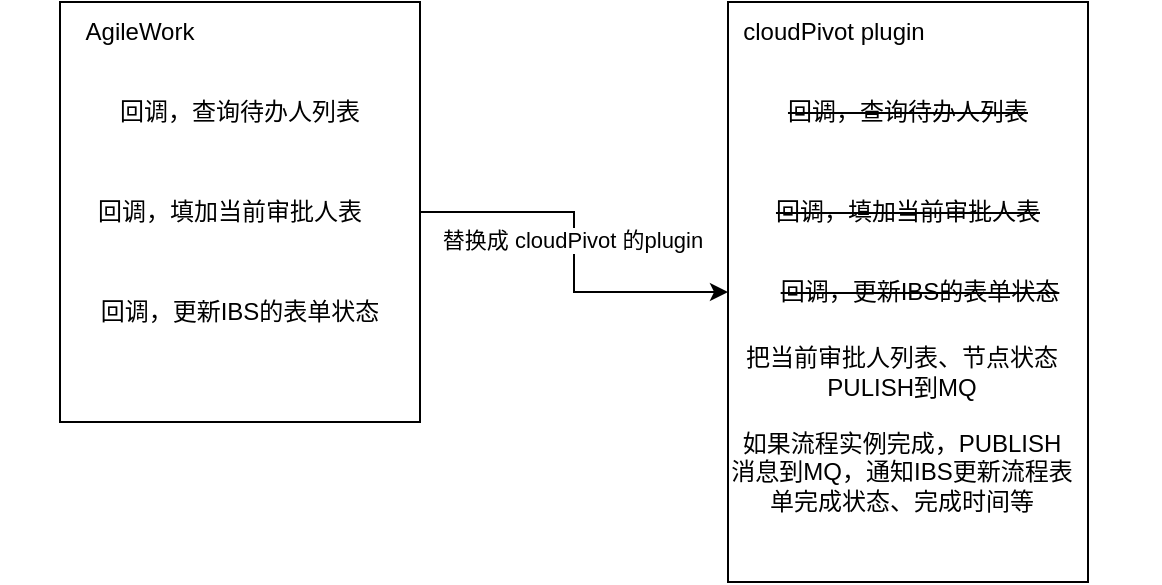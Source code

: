 <mxfile version="24.6.4" type="github">
  <diagram name="第 1 页" id="9VDkXiqXzSM0QYmHh2az">
    <mxGraphModel dx="1434" dy="772" grid="1" gridSize="10" guides="1" tooltips="1" connect="1" arrows="1" fold="1" page="1" pageScale="1" pageWidth="827" pageHeight="1169" math="0" shadow="0">
      <root>
        <mxCell id="0" />
        <mxCell id="1" parent="0" />
        <mxCell id="HYAi7QkFzsMV78lAO7AE-12" style="edgeStyle=orthogonalEdgeStyle;rounded=0;orthogonalLoop=1;jettySize=auto;html=1;entryX=0;entryY=0.5;entryDx=0;entryDy=0;" edge="1" parent="1" source="HYAi7QkFzsMV78lAO7AE-1" target="HYAi7QkFzsMV78lAO7AE-7">
          <mxGeometry relative="1" as="geometry" />
        </mxCell>
        <mxCell id="HYAi7QkFzsMV78lAO7AE-13" value="替换成 cloudPivot 的plugin" style="edgeLabel;html=1;align=center;verticalAlign=middle;resizable=0;points=[];" vertex="1" connectable="0" parent="HYAi7QkFzsMV78lAO7AE-12">
          <mxGeometry x="-0.065" y="-1" relative="1" as="geometry">
            <mxPoint as="offset" />
          </mxGeometry>
        </mxCell>
        <mxCell id="HYAi7QkFzsMV78lAO7AE-1" value="" style="rounded=0;whiteSpace=wrap;html=1;" vertex="1" parent="1">
          <mxGeometry x="110" y="170" width="180" height="210" as="geometry" />
        </mxCell>
        <mxCell id="HYAi7QkFzsMV78lAO7AE-3" value="AgileWork" style="text;strokeColor=none;align=center;fillColor=none;html=1;verticalAlign=middle;whiteSpace=wrap;rounded=0;" vertex="1" parent="1">
          <mxGeometry x="120" y="170" width="60" height="30" as="geometry" />
        </mxCell>
        <mxCell id="HYAi7QkFzsMV78lAO7AE-4" value="回调，查询待办人列表" style="text;strokeColor=none;align=center;fillColor=none;html=1;verticalAlign=middle;whiteSpace=wrap;rounded=0;" vertex="1" parent="1">
          <mxGeometry x="80" y="210" width="240" height="30" as="geometry" />
        </mxCell>
        <mxCell id="HYAi7QkFzsMV78lAO7AE-5" value="回调，填加当前审批人表" style="text;strokeColor=none;align=center;fillColor=none;html=1;verticalAlign=middle;whiteSpace=wrap;rounded=0;" vertex="1" parent="1">
          <mxGeometry x="100" y="260" width="190" height="30" as="geometry" />
        </mxCell>
        <mxCell id="HYAi7QkFzsMV78lAO7AE-6" value="回调，更新IBS的表单状态" style="text;strokeColor=none;align=center;fillColor=none;html=1;verticalAlign=middle;whiteSpace=wrap;rounded=0;" vertex="1" parent="1">
          <mxGeometry x="80" y="310" width="240" height="30" as="geometry" />
        </mxCell>
        <mxCell id="HYAi7QkFzsMV78lAO7AE-7" value="" style="rounded=0;whiteSpace=wrap;html=1;" vertex="1" parent="1">
          <mxGeometry x="444" y="170" width="180" height="290" as="geometry" />
        </mxCell>
        <mxCell id="HYAi7QkFzsMV78lAO7AE-8" value="cloudPivot plugin" style="text;strokeColor=none;align=center;fillColor=none;html=1;verticalAlign=middle;whiteSpace=wrap;rounded=0;" vertex="1" parent="1">
          <mxGeometry x="444" y="170" width="106" height="30" as="geometry" />
        </mxCell>
        <mxCell id="HYAi7QkFzsMV78lAO7AE-9" value="&lt;strike&gt;回调，查询待办人列表&lt;/strike&gt;" style="text;strokeColor=none;align=center;fillColor=none;html=1;verticalAlign=middle;whiteSpace=wrap;rounded=0;" vertex="1" parent="1">
          <mxGeometry x="414" y="210" width="240" height="30" as="geometry" />
        </mxCell>
        <mxCell id="HYAi7QkFzsMV78lAO7AE-10" value="&lt;strike&gt;回调，填加当前审批人表&lt;/strike&gt;" style="text;strokeColor=none;align=center;fillColor=none;html=1;verticalAlign=middle;whiteSpace=wrap;rounded=0;" vertex="1" parent="1">
          <mxGeometry x="447" y="260" width="174" height="30" as="geometry" />
        </mxCell>
        <mxCell id="HYAi7QkFzsMV78lAO7AE-11" value="&lt;strike&gt;回调，更新IBS的表单状态&lt;/strike&gt;" style="text;strokeColor=none;align=center;fillColor=none;html=1;verticalAlign=middle;whiteSpace=wrap;rounded=0;" vertex="1" parent="1">
          <mxGeometry x="420" y="300" width="240" height="30" as="geometry" />
        </mxCell>
        <mxCell id="HYAi7QkFzsMV78lAO7AE-14" value="把当前审批人列表、节点状态PULISH到MQ" style="text;strokeColor=none;align=center;fillColor=none;html=1;verticalAlign=middle;whiteSpace=wrap;rounded=0;" vertex="1" parent="1">
          <mxGeometry x="444" y="340" width="174" height="30" as="geometry" />
        </mxCell>
        <mxCell id="HYAi7QkFzsMV78lAO7AE-16" value="如果流程实例完成，PUBLISH 消息到MQ，通知IBS更新流程表单完成状态、完成时间等" style="text;strokeColor=none;align=center;fillColor=none;html=1;verticalAlign=middle;whiteSpace=wrap;rounded=0;" vertex="1" parent="1">
          <mxGeometry x="444" y="390" width="174" height="30" as="geometry" />
        </mxCell>
      </root>
    </mxGraphModel>
  </diagram>
</mxfile>
